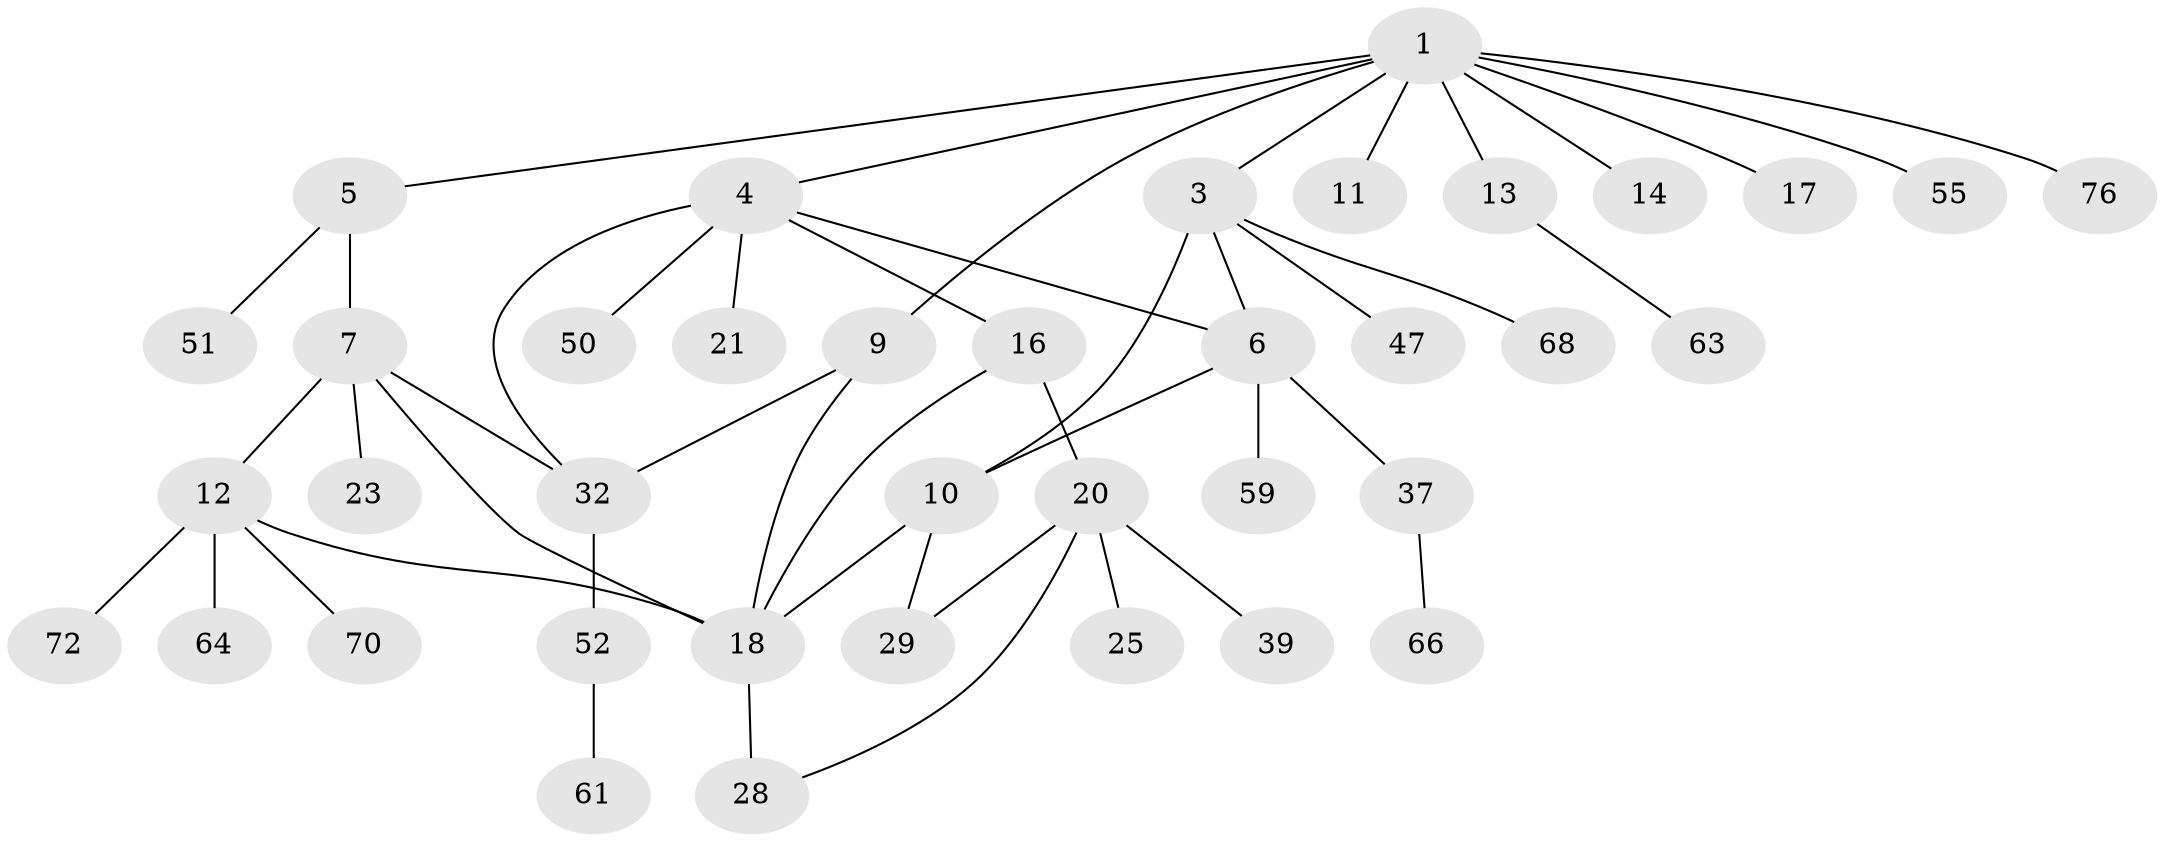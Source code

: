 // original degree distribution, {6: 0.039473684210526314, 4: 0.07894736842105263, 5: 0.09210526315789473, 2: 0.2236842105263158, 3: 0.10526315789473684, 1: 0.4605263157894737}
// Generated by graph-tools (version 1.1) at 2025/13/03/09/25 04:13:38]
// undirected, 38 vertices, 47 edges
graph export_dot {
graph [start="1"]
  node [color=gray90,style=filled];
  1 [super="+2"];
  3 [super="+49"];
  4 [super="+8+45"];
  5 [super="+15"];
  6 [super="+30+71"];
  7;
  9 [super="+36+19"];
  10 [super="+41+26"];
  11 [super="+42"];
  12 [super="+60+22"];
  13 [super="+56"];
  14;
  16;
  17 [super="+40"];
  18 [super="+27+48"];
  20 [super="+24+65"];
  21;
  23;
  25;
  28 [super="+73"];
  29 [super="+43"];
  32 [super="+35+44"];
  37 [super="+75+53"];
  39;
  47;
  50;
  51;
  52;
  55;
  59;
  61;
  63;
  64;
  66;
  68;
  70;
  72;
  76;
  1 -- 4;
  1 -- 9;
  1 -- 11;
  1 -- 17;
  1 -- 55;
  1 -- 3;
  1 -- 5;
  1 -- 76;
  1 -- 13;
  1 -- 14;
  3 -- 6;
  3 -- 10;
  3 -- 47;
  3 -- 68;
  4 -- 16;
  4 -- 32;
  4 -- 50;
  4 -- 21;
  4 -- 6;
  5 -- 7;
  5 -- 51;
  6 -- 59;
  6 -- 10;
  6 -- 37;
  7 -- 12;
  7 -- 23;
  7 -- 32;
  7 -- 18;
  9 -- 18;
  9 -- 32;
  10 -- 29;
  10 -- 18;
  12 -- 64;
  12 -- 72;
  12 -- 70;
  12 -- 18;
  13 -- 63;
  16 -- 20;
  16 -- 18;
  18 -- 28;
  20 -- 25;
  20 -- 28;
  20 -- 39;
  20 -- 29;
  32 -- 52;
  37 -- 66;
  52 -- 61;
}
